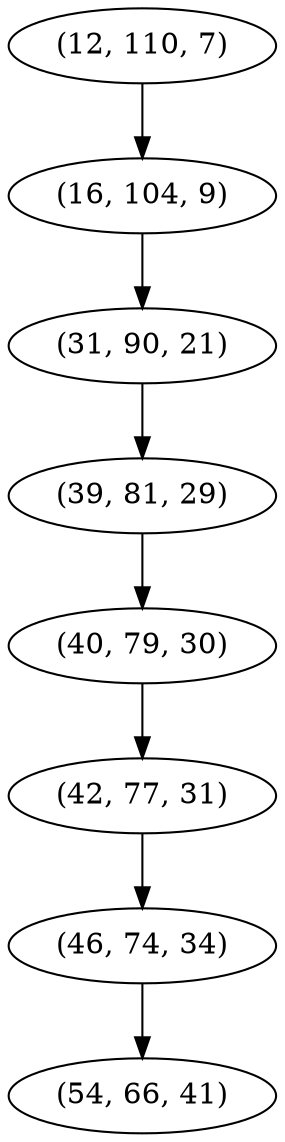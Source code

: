 digraph tree {
    "(12, 110, 7)";
    "(16, 104, 9)";
    "(31, 90, 21)";
    "(39, 81, 29)";
    "(40, 79, 30)";
    "(42, 77, 31)";
    "(46, 74, 34)";
    "(54, 66, 41)";
    "(12, 110, 7)" -> "(16, 104, 9)";
    "(16, 104, 9)" -> "(31, 90, 21)";
    "(31, 90, 21)" -> "(39, 81, 29)";
    "(39, 81, 29)" -> "(40, 79, 30)";
    "(40, 79, 30)" -> "(42, 77, 31)";
    "(42, 77, 31)" -> "(46, 74, 34)";
    "(46, 74, 34)" -> "(54, 66, 41)";
}
